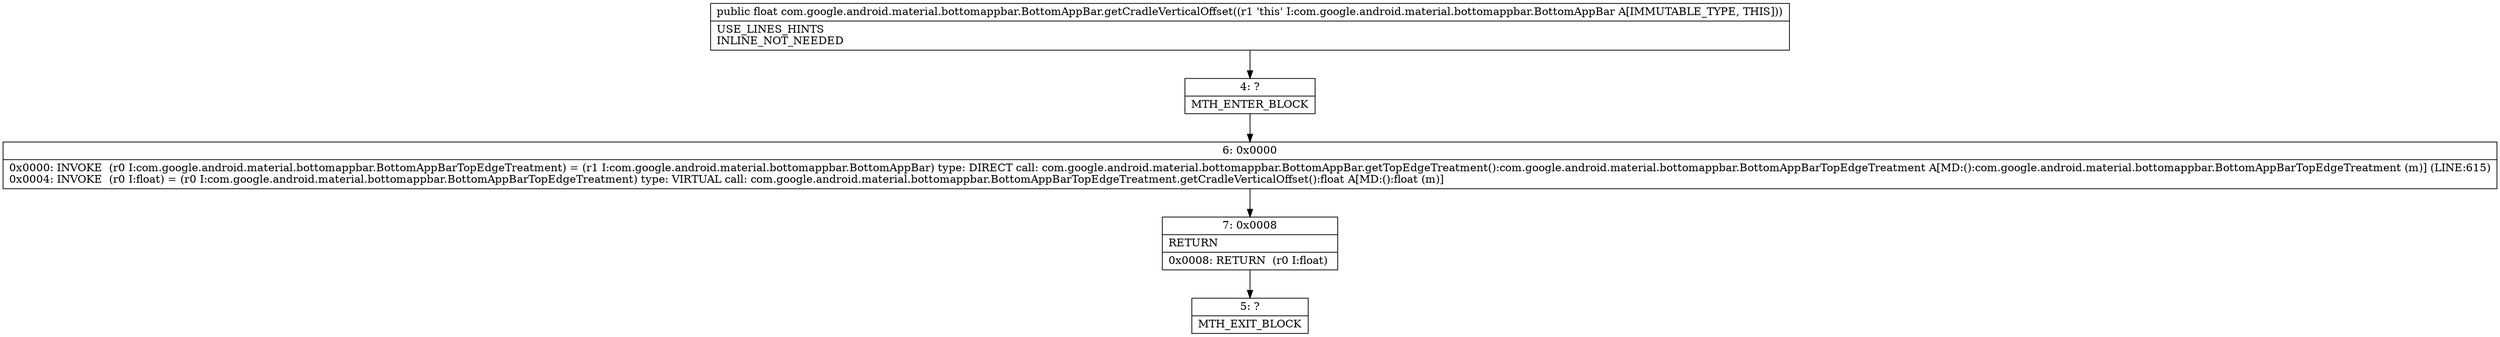 digraph "CFG forcom.google.android.material.bottomappbar.BottomAppBar.getCradleVerticalOffset()F" {
Node_4 [shape=record,label="{4\:\ ?|MTH_ENTER_BLOCK\l}"];
Node_6 [shape=record,label="{6\:\ 0x0000|0x0000: INVOKE  (r0 I:com.google.android.material.bottomappbar.BottomAppBarTopEdgeTreatment) = (r1 I:com.google.android.material.bottomappbar.BottomAppBar) type: DIRECT call: com.google.android.material.bottomappbar.BottomAppBar.getTopEdgeTreatment():com.google.android.material.bottomappbar.BottomAppBarTopEdgeTreatment A[MD:():com.google.android.material.bottomappbar.BottomAppBarTopEdgeTreatment (m)] (LINE:615)\l0x0004: INVOKE  (r0 I:float) = (r0 I:com.google.android.material.bottomappbar.BottomAppBarTopEdgeTreatment) type: VIRTUAL call: com.google.android.material.bottomappbar.BottomAppBarTopEdgeTreatment.getCradleVerticalOffset():float A[MD:():float (m)]\l}"];
Node_7 [shape=record,label="{7\:\ 0x0008|RETURN\l|0x0008: RETURN  (r0 I:float) \l}"];
Node_5 [shape=record,label="{5\:\ ?|MTH_EXIT_BLOCK\l}"];
MethodNode[shape=record,label="{public float com.google.android.material.bottomappbar.BottomAppBar.getCradleVerticalOffset((r1 'this' I:com.google.android.material.bottomappbar.BottomAppBar A[IMMUTABLE_TYPE, THIS]))  | USE_LINES_HINTS\lINLINE_NOT_NEEDED\l}"];
MethodNode -> Node_4;Node_4 -> Node_6;
Node_6 -> Node_7;
Node_7 -> Node_5;
}

